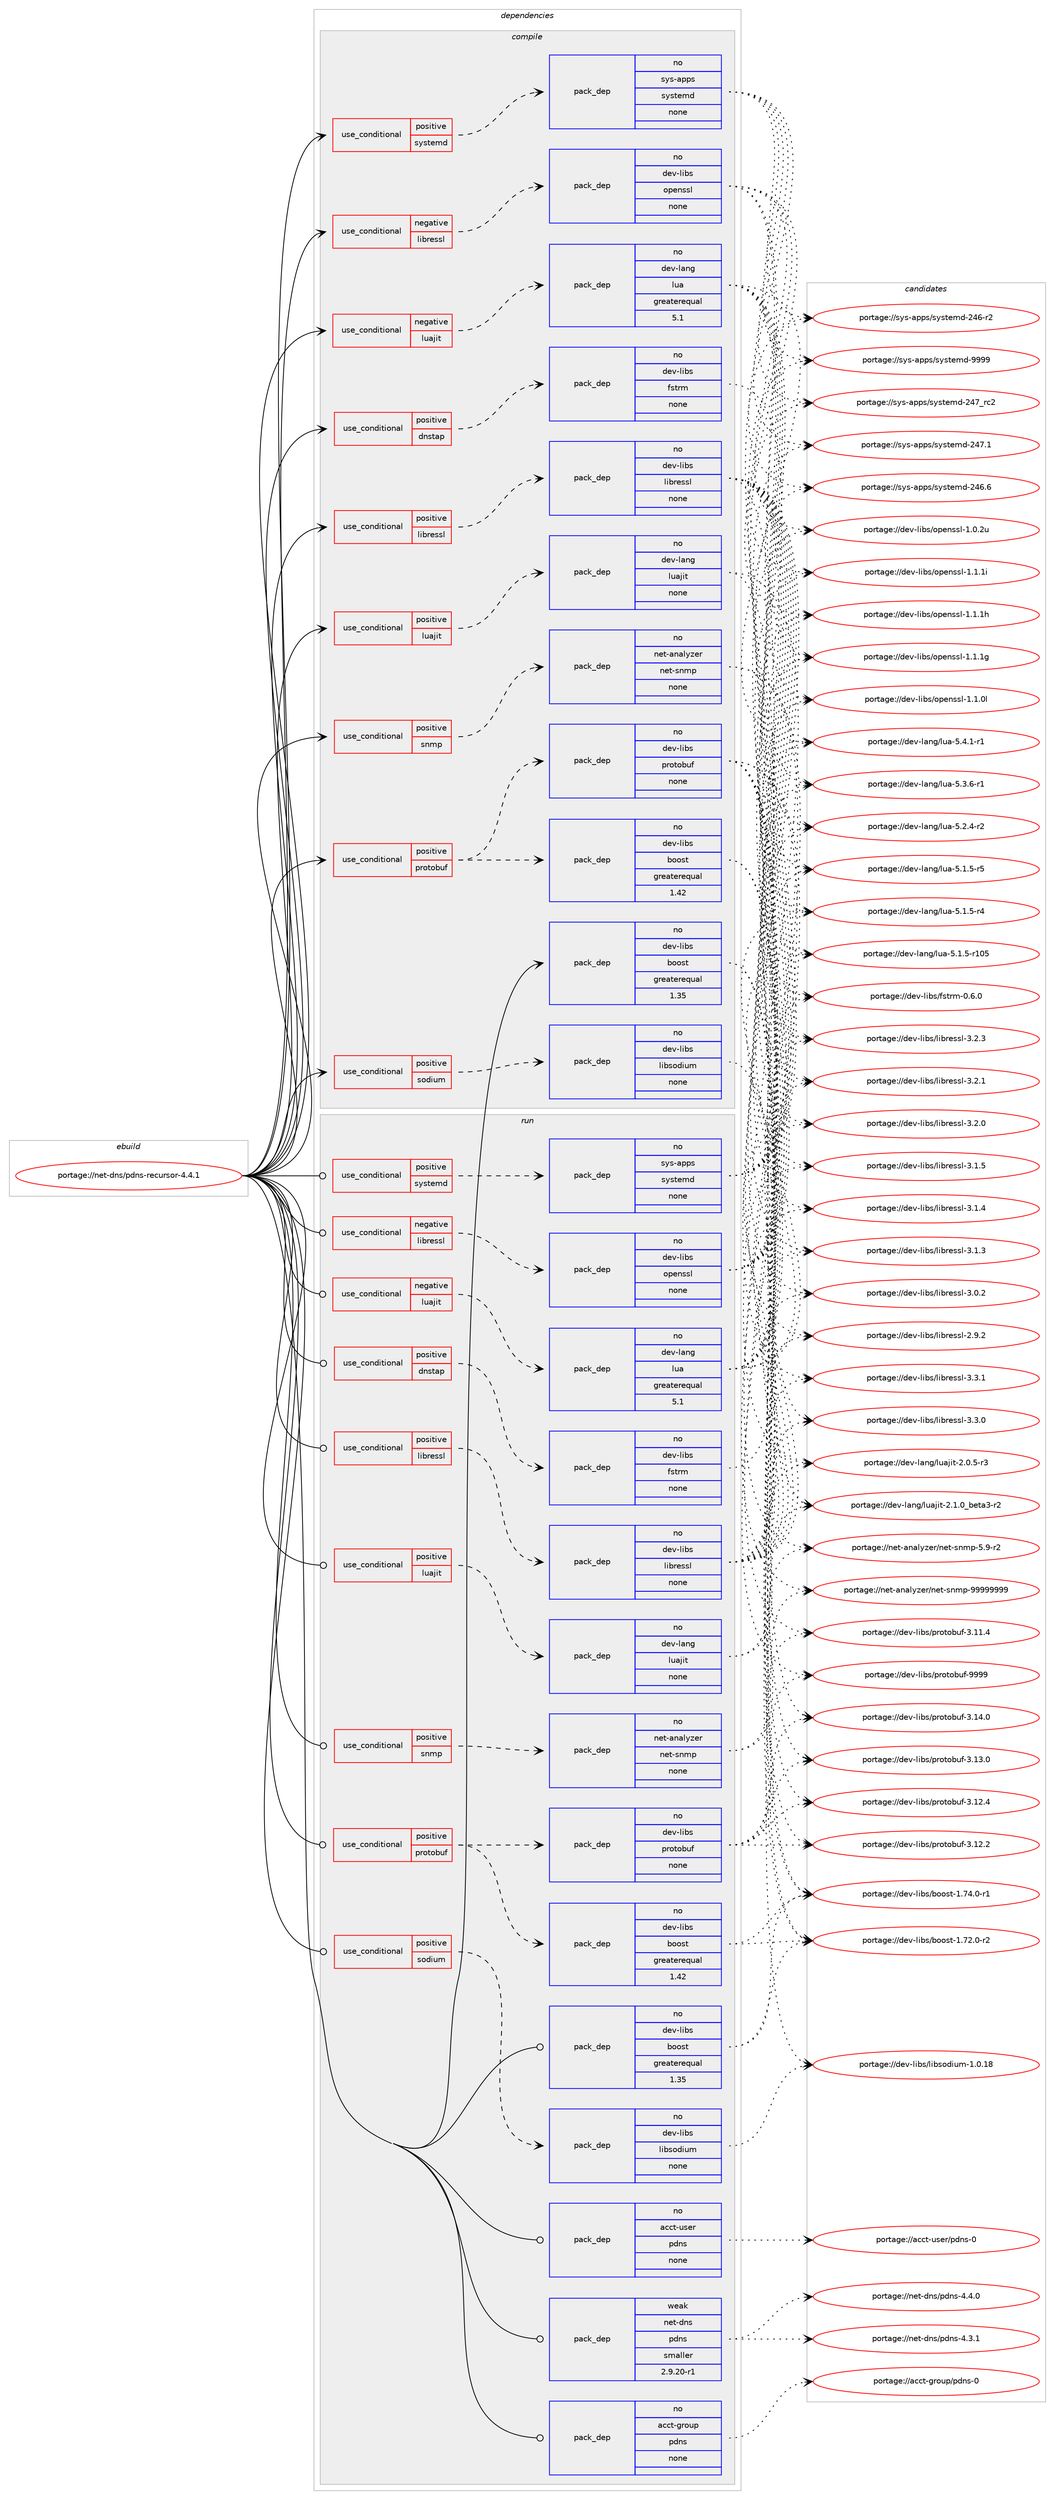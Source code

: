 digraph prolog {

# *************
# Graph options
# *************

newrank=true;
concentrate=true;
compound=true;
graph [rankdir=LR,fontname=Helvetica,fontsize=10,ranksep=1.5];#, ranksep=2.5, nodesep=0.2];
edge  [arrowhead=vee];
node  [fontname=Helvetica,fontsize=10];

# **********
# The ebuild
# **********

subgraph cluster_leftcol {
color=gray;
rank=same;
label=<<i>ebuild</i>>;
id [label="portage://net-dns/pdns-recursor-4.4.1", color=red, width=4, href="../net-dns/pdns-recursor-4.4.1.svg"];
}

# ****************
# The dependencies
# ****************

subgraph cluster_midcol {
color=gray;
label=<<i>dependencies</i>>;
subgraph cluster_compile {
fillcolor="#eeeeee";
style=filled;
label=<<i>compile</i>>;
subgraph cond3400 {
dependency11607 [label=<<TABLE BORDER="0" CELLBORDER="1" CELLSPACING="0" CELLPADDING="4"><TR><TD ROWSPAN="3" CELLPADDING="10">use_conditional</TD></TR><TR><TD>negative</TD></TR><TR><TD>libressl</TD></TR></TABLE>>, shape=none, color=red];
subgraph pack8092 {
dependency11608 [label=<<TABLE BORDER="0" CELLBORDER="1" CELLSPACING="0" CELLPADDING="4" WIDTH="220"><TR><TD ROWSPAN="6" CELLPADDING="30">pack_dep</TD></TR><TR><TD WIDTH="110">no</TD></TR><TR><TD>dev-libs</TD></TR><TR><TD>openssl</TD></TR><TR><TD>none</TD></TR><TR><TD></TD></TR></TABLE>>, shape=none, color=blue];
}
dependency11607:e -> dependency11608:w [weight=20,style="dashed",arrowhead="vee"];
}
id:e -> dependency11607:w [weight=20,style="solid",arrowhead="vee"];
subgraph cond3401 {
dependency11609 [label=<<TABLE BORDER="0" CELLBORDER="1" CELLSPACING="0" CELLPADDING="4"><TR><TD ROWSPAN="3" CELLPADDING="10">use_conditional</TD></TR><TR><TD>negative</TD></TR><TR><TD>luajit</TD></TR></TABLE>>, shape=none, color=red];
subgraph pack8093 {
dependency11610 [label=<<TABLE BORDER="0" CELLBORDER="1" CELLSPACING="0" CELLPADDING="4" WIDTH="220"><TR><TD ROWSPAN="6" CELLPADDING="30">pack_dep</TD></TR><TR><TD WIDTH="110">no</TD></TR><TR><TD>dev-lang</TD></TR><TR><TD>lua</TD></TR><TR><TD>greaterequal</TD></TR><TR><TD>5.1</TD></TR></TABLE>>, shape=none, color=blue];
}
dependency11609:e -> dependency11610:w [weight=20,style="dashed",arrowhead="vee"];
}
id:e -> dependency11609:w [weight=20,style="solid",arrowhead="vee"];
subgraph cond3402 {
dependency11611 [label=<<TABLE BORDER="0" CELLBORDER="1" CELLSPACING="0" CELLPADDING="4"><TR><TD ROWSPAN="3" CELLPADDING="10">use_conditional</TD></TR><TR><TD>positive</TD></TR><TR><TD>dnstap</TD></TR></TABLE>>, shape=none, color=red];
subgraph pack8094 {
dependency11612 [label=<<TABLE BORDER="0" CELLBORDER="1" CELLSPACING="0" CELLPADDING="4" WIDTH="220"><TR><TD ROWSPAN="6" CELLPADDING="30">pack_dep</TD></TR><TR><TD WIDTH="110">no</TD></TR><TR><TD>dev-libs</TD></TR><TR><TD>fstrm</TD></TR><TR><TD>none</TD></TR><TR><TD></TD></TR></TABLE>>, shape=none, color=blue];
}
dependency11611:e -> dependency11612:w [weight=20,style="dashed",arrowhead="vee"];
}
id:e -> dependency11611:w [weight=20,style="solid",arrowhead="vee"];
subgraph cond3403 {
dependency11613 [label=<<TABLE BORDER="0" CELLBORDER="1" CELLSPACING="0" CELLPADDING="4"><TR><TD ROWSPAN="3" CELLPADDING="10">use_conditional</TD></TR><TR><TD>positive</TD></TR><TR><TD>libressl</TD></TR></TABLE>>, shape=none, color=red];
subgraph pack8095 {
dependency11614 [label=<<TABLE BORDER="0" CELLBORDER="1" CELLSPACING="0" CELLPADDING="4" WIDTH="220"><TR><TD ROWSPAN="6" CELLPADDING="30">pack_dep</TD></TR><TR><TD WIDTH="110">no</TD></TR><TR><TD>dev-libs</TD></TR><TR><TD>libressl</TD></TR><TR><TD>none</TD></TR><TR><TD></TD></TR></TABLE>>, shape=none, color=blue];
}
dependency11613:e -> dependency11614:w [weight=20,style="dashed",arrowhead="vee"];
}
id:e -> dependency11613:w [weight=20,style="solid",arrowhead="vee"];
subgraph cond3404 {
dependency11615 [label=<<TABLE BORDER="0" CELLBORDER="1" CELLSPACING="0" CELLPADDING="4"><TR><TD ROWSPAN="3" CELLPADDING="10">use_conditional</TD></TR><TR><TD>positive</TD></TR><TR><TD>luajit</TD></TR></TABLE>>, shape=none, color=red];
subgraph pack8096 {
dependency11616 [label=<<TABLE BORDER="0" CELLBORDER="1" CELLSPACING="0" CELLPADDING="4" WIDTH="220"><TR><TD ROWSPAN="6" CELLPADDING="30">pack_dep</TD></TR><TR><TD WIDTH="110">no</TD></TR><TR><TD>dev-lang</TD></TR><TR><TD>luajit</TD></TR><TR><TD>none</TD></TR><TR><TD></TD></TR></TABLE>>, shape=none, color=blue];
}
dependency11615:e -> dependency11616:w [weight=20,style="dashed",arrowhead="vee"];
}
id:e -> dependency11615:w [weight=20,style="solid",arrowhead="vee"];
subgraph cond3405 {
dependency11617 [label=<<TABLE BORDER="0" CELLBORDER="1" CELLSPACING="0" CELLPADDING="4"><TR><TD ROWSPAN="3" CELLPADDING="10">use_conditional</TD></TR><TR><TD>positive</TD></TR><TR><TD>protobuf</TD></TR></TABLE>>, shape=none, color=red];
subgraph pack8097 {
dependency11618 [label=<<TABLE BORDER="0" CELLBORDER="1" CELLSPACING="0" CELLPADDING="4" WIDTH="220"><TR><TD ROWSPAN="6" CELLPADDING="30">pack_dep</TD></TR><TR><TD WIDTH="110">no</TD></TR><TR><TD>dev-libs</TD></TR><TR><TD>protobuf</TD></TR><TR><TD>none</TD></TR><TR><TD></TD></TR></TABLE>>, shape=none, color=blue];
}
dependency11617:e -> dependency11618:w [weight=20,style="dashed",arrowhead="vee"];
subgraph pack8098 {
dependency11619 [label=<<TABLE BORDER="0" CELLBORDER="1" CELLSPACING="0" CELLPADDING="4" WIDTH="220"><TR><TD ROWSPAN="6" CELLPADDING="30">pack_dep</TD></TR><TR><TD WIDTH="110">no</TD></TR><TR><TD>dev-libs</TD></TR><TR><TD>boost</TD></TR><TR><TD>greaterequal</TD></TR><TR><TD>1.42</TD></TR></TABLE>>, shape=none, color=blue];
}
dependency11617:e -> dependency11619:w [weight=20,style="dashed",arrowhead="vee"];
}
id:e -> dependency11617:w [weight=20,style="solid",arrowhead="vee"];
subgraph cond3406 {
dependency11620 [label=<<TABLE BORDER="0" CELLBORDER="1" CELLSPACING="0" CELLPADDING="4"><TR><TD ROWSPAN="3" CELLPADDING="10">use_conditional</TD></TR><TR><TD>positive</TD></TR><TR><TD>snmp</TD></TR></TABLE>>, shape=none, color=red];
subgraph pack8099 {
dependency11621 [label=<<TABLE BORDER="0" CELLBORDER="1" CELLSPACING="0" CELLPADDING="4" WIDTH="220"><TR><TD ROWSPAN="6" CELLPADDING="30">pack_dep</TD></TR><TR><TD WIDTH="110">no</TD></TR><TR><TD>net-analyzer</TD></TR><TR><TD>net-snmp</TD></TR><TR><TD>none</TD></TR><TR><TD></TD></TR></TABLE>>, shape=none, color=blue];
}
dependency11620:e -> dependency11621:w [weight=20,style="dashed",arrowhead="vee"];
}
id:e -> dependency11620:w [weight=20,style="solid",arrowhead="vee"];
subgraph cond3407 {
dependency11622 [label=<<TABLE BORDER="0" CELLBORDER="1" CELLSPACING="0" CELLPADDING="4"><TR><TD ROWSPAN="3" CELLPADDING="10">use_conditional</TD></TR><TR><TD>positive</TD></TR><TR><TD>sodium</TD></TR></TABLE>>, shape=none, color=red];
subgraph pack8100 {
dependency11623 [label=<<TABLE BORDER="0" CELLBORDER="1" CELLSPACING="0" CELLPADDING="4" WIDTH="220"><TR><TD ROWSPAN="6" CELLPADDING="30">pack_dep</TD></TR><TR><TD WIDTH="110">no</TD></TR><TR><TD>dev-libs</TD></TR><TR><TD>libsodium</TD></TR><TR><TD>none</TD></TR><TR><TD></TD></TR></TABLE>>, shape=none, color=blue];
}
dependency11622:e -> dependency11623:w [weight=20,style="dashed",arrowhead="vee"];
}
id:e -> dependency11622:w [weight=20,style="solid",arrowhead="vee"];
subgraph cond3408 {
dependency11624 [label=<<TABLE BORDER="0" CELLBORDER="1" CELLSPACING="0" CELLPADDING="4"><TR><TD ROWSPAN="3" CELLPADDING="10">use_conditional</TD></TR><TR><TD>positive</TD></TR><TR><TD>systemd</TD></TR></TABLE>>, shape=none, color=red];
subgraph pack8101 {
dependency11625 [label=<<TABLE BORDER="0" CELLBORDER="1" CELLSPACING="0" CELLPADDING="4" WIDTH="220"><TR><TD ROWSPAN="6" CELLPADDING="30">pack_dep</TD></TR><TR><TD WIDTH="110">no</TD></TR><TR><TD>sys-apps</TD></TR><TR><TD>systemd</TD></TR><TR><TD>none</TD></TR><TR><TD></TD></TR></TABLE>>, shape=none, color=blue];
}
dependency11624:e -> dependency11625:w [weight=20,style="dashed",arrowhead="vee"];
}
id:e -> dependency11624:w [weight=20,style="solid",arrowhead="vee"];
subgraph pack8102 {
dependency11626 [label=<<TABLE BORDER="0" CELLBORDER="1" CELLSPACING="0" CELLPADDING="4" WIDTH="220"><TR><TD ROWSPAN="6" CELLPADDING="30">pack_dep</TD></TR><TR><TD WIDTH="110">no</TD></TR><TR><TD>dev-libs</TD></TR><TR><TD>boost</TD></TR><TR><TD>greaterequal</TD></TR><TR><TD>1.35</TD></TR></TABLE>>, shape=none, color=blue];
}
id:e -> dependency11626:w [weight=20,style="solid",arrowhead="vee"];
}
subgraph cluster_compileandrun {
fillcolor="#eeeeee";
style=filled;
label=<<i>compile and run</i>>;
}
subgraph cluster_run {
fillcolor="#eeeeee";
style=filled;
label=<<i>run</i>>;
subgraph cond3409 {
dependency11627 [label=<<TABLE BORDER="0" CELLBORDER="1" CELLSPACING="0" CELLPADDING="4"><TR><TD ROWSPAN="3" CELLPADDING="10">use_conditional</TD></TR><TR><TD>negative</TD></TR><TR><TD>libressl</TD></TR></TABLE>>, shape=none, color=red];
subgraph pack8103 {
dependency11628 [label=<<TABLE BORDER="0" CELLBORDER="1" CELLSPACING="0" CELLPADDING="4" WIDTH="220"><TR><TD ROWSPAN="6" CELLPADDING="30">pack_dep</TD></TR><TR><TD WIDTH="110">no</TD></TR><TR><TD>dev-libs</TD></TR><TR><TD>openssl</TD></TR><TR><TD>none</TD></TR><TR><TD></TD></TR></TABLE>>, shape=none, color=blue];
}
dependency11627:e -> dependency11628:w [weight=20,style="dashed",arrowhead="vee"];
}
id:e -> dependency11627:w [weight=20,style="solid",arrowhead="odot"];
subgraph cond3410 {
dependency11629 [label=<<TABLE BORDER="0" CELLBORDER="1" CELLSPACING="0" CELLPADDING="4"><TR><TD ROWSPAN="3" CELLPADDING="10">use_conditional</TD></TR><TR><TD>negative</TD></TR><TR><TD>luajit</TD></TR></TABLE>>, shape=none, color=red];
subgraph pack8104 {
dependency11630 [label=<<TABLE BORDER="0" CELLBORDER="1" CELLSPACING="0" CELLPADDING="4" WIDTH="220"><TR><TD ROWSPAN="6" CELLPADDING="30">pack_dep</TD></TR><TR><TD WIDTH="110">no</TD></TR><TR><TD>dev-lang</TD></TR><TR><TD>lua</TD></TR><TR><TD>greaterequal</TD></TR><TR><TD>5.1</TD></TR></TABLE>>, shape=none, color=blue];
}
dependency11629:e -> dependency11630:w [weight=20,style="dashed",arrowhead="vee"];
}
id:e -> dependency11629:w [weight=20,style="solid",arrowhead="odot"];
subgraph cond3411 {
dependency11631 [label=<<TABLE BORDER="0" CELLBORDER="1" CELLSPACING="0" CELLPADDING="4"><TR><TD ROWSPAN="3" CELLPADDING="10">use_conditional</TD></TR><TR><TD>positive</TD></TR><TR><TD>dnstap</TD></TR></TABLE>>, shape=none, color=red];
subgraph pack8105 {
dependency11632 [label=<<TABLE BORDER="0" CELLBORDER="1" CELLSPACING="0" CELLPADDING="4" WIDTH="220"><TR><TD ROWSPAN="6" CELLPADDING="30">pack_dep</TD></TR><TR><TD WIDTH="110">no</TD></TR><TR><TD>dev-libs</TD></TR><TR><TD>fstrm</TD></TR><TR><TD>none</TD></TR><TR><TD></TD></TR></TABLE>>, shape=none, color=blue];
}
dependency11631:e -> dependency11632:w [weight=20,style="dashed",arrowhead="vee"];
}
id:e -> dependency11631:w [weight=20,style="solid",arrowhead="odot"];
subgraph cond3412 {
dependency11633 [label=<<TABLE BORDER="0" CELLBORDER="1" CELLSPACING="0" CELLPADDING="4"><TR><TD ROWSPAN="3" CELLPADDING="10">use_conditional</TD></TR><TR><TD>positive</TD></TR><TR><TD>libressl</TD></TR></TABLE>>, shape=none, color=red];
subgraph pack8106 {
dependency11634 [label=<<TABLE BORDER="0" CELLBORDER="1" CELLSPACING="0" CELLPADDING="4" WIDTH="220"><TR><TD ROWSPAN="6" CELLPADDING="30">pack_dep</TD></TR><TR><TD WIDTH="110">no</TD></TR><TR><TD>dev-libs</TD></TR><TR><TD>libressl</TD></TR><TR><TD>none</TD></TR><TR><TD></TD></TR></TABLE>>, shape=none, color=blue];
}
dependency11633:e -> dependency11634:w [weight=20,style="dashed",arrowhead="vee"];
}
id:e -> dependency11633:w [weight=20,style="solid",arrowhead="odot"];
subgraph cond3413 {
dependency11635 [label=<<TABLE BORDER="0" CELLBORDER="1" CELLSPACING="0" CELLPADDING="4"><TR><TD ROWSPAN="3" CELLPADDING="10">use_conditional</TD></TR><TR><TD>positive</TD></TR><TR><TD>luajit</TD></TR></TABLE>>, shape=none, color=red];
subgraph pack8107 {
dependency11636 [label=<<TABLE BORDER="0" CELLBORDER="1" CELLSPACING="0" CELLPADDING="4" WIDTH="220"><TR><TD ROWSPAN="6" CELLPADDING="30">pack_dep</TD></TR><TR><TD WIDTH="110">no</TD></TR><TR><TD>dev-lang</TD></TR><TR><TD>luajit</TD></TR><TR><TD>none</TD></TR><TR><TD></TD></TR></TABLE>>, shape=none, color=blue];
}
dependency11635:e -> dependency11636:w [weight=20,style="dashed",arrowhead="vee"];
}
id:e -> dependency11635:w [weight=20,style="solid",arrowhead="odot"];
subgraph cond3414 {
dependency11637 [label=<<TABLE BORDER="0" CELLBORDER="1" CELLSPACING="0" CELLPADDING="4"><TR><TD ROWSPAN="3" CELLPADDING="10">use_conditional</TD></TR><TR><TD>positive</TD></TR><TR><TD>protobuf</TD></TR></TABLE>>, shape=none, color=red];
subgraph pack8108 {
dependency11638 [label=<<TABLE BORDER="0" CELLBORDER="1" CELLSPACING="0" CELLPADDING="4" WIDTH="220"><TR><TD ROWSPAN="6" CELLPADDING="30">pack_dep</TD></TR><TR><TD WIDTH="110">no</TD></TR><TR><TD>dev-libs</TD></TR><TR><TD>protobuf</TD></TR><TR><TD>none</TD></TR><TR><TD></TD></TR></TABLE>>, shape=none, color=blue];
}
dependency11637:e -> dependency11638:w [weight=20,style="dashed",arrowhead="vee"];
subgraph pack8109 {
dependency11639 [label=<<TABLE BORDER="0" CELLBORDER="1" CELLSPACING="0" CELLPADDING="4" WIDTH="220"><TR><TD ROWSPAN="6" CELLPADDING="30">pack_dep</TD></TR><TR><TD WIDTH="110">no</TD></TR><TR><TD>dev-libs</TD></TR><TR><TD>boost</TD></TR><TR><TD>greaterequal</TD></TR><TR><TD>1.42</TD></TR></TABLE>>, shape=none, color=blue];
}
dependency11637:e -> dependency11639:w [weight=20,style="dashed",arrowhead="vee"];
}
id:e -> dependency11637:w [weight=20,style="solid",arrowhead="odot"];
subgraph cond3415 {
dependency11640 [label=<<TABLE BORDER="0" CELLBORDER="1" CELLSPACING="0" CELLPADDING="4"><TR><TD ROWSPAN="3" CELLPADDING="10">use_conditional</TD></TR><TR><TD>positive</TD></TR><TR><TD>snmp</TD></TR></TABLE>>, shape=none, color=red];
subgraph pack8110 {
dependency11641 [label=<<TABLE BORDER="0" CELLBORDER="1" CELLSPACING="0" CELLPADDING="4" WIDTH="220"><TR><TD ROWSPAN="6" CELLPADDING="30">pack_dep</TD></TR><TR><TD WIDTH="110">no</TD></TR><TR><TD>net-analyzer</TD></TR><TR><TD>net-snmp</TD></TR><TR><TD>none</TD></TR><TR><TD></TD></TR></TABLE>>, shape=none, color=blue];
}
dependency11640:e -> dependency11641:w [weight=20,style="dashed",arrowhead="vee"];
}
id:e -> dependency11640:w [weight=20,style="solid",arrowhead="odot"];
subgraph cond3416 {
dependency11642 [label=<<TABLE BORDER="0" CELLBORDER="1" CELLSPACING="0" CELLPADDING="4"><TR><TD ROWSPAN="3" CELLPADDING="10">use_conditional</TD></TR><TR><TD>positive</TD></TR><TR><TD>sodium</TD></TR></TABLE>>, shape=none, color=red];
subgraph pack8111 {
dependency11643 [label=<<TABLE BORDER="0" CELLBORDER="1" CELLSPACING="0" CELLPADDING="4" WIDTH="220"><TR><TD ROWSPAN="6" CELLPADDING="30">pack_dep</TD></TR><TR><TD WIDTH="110">no</TD></TR><TR><TD>dev-libs</TD></TR><TR><TD>libsodium</TD></TR><TR><TD>none</TD></TR><TR><TD></TD></TR></TABLE>>, shape=none, color=blue];
}
dependency11642:e -> dependency11643:w [weight=20,style="dashed",arrowhead="vee"];
}
id:e -> dependency11642:w [weight=20,style="solid",arrowhead="odot"];
subgraph cond3417 {
dependency11644 [label=<<TABLE BORDER="0" CELLBORDER="1" CELLSPACING="0" CELLPADDING="4"><TR><TD ROWSPAN="3" CELLPADDING="10">use_conditional</TD></TR><TR><TD>positive</TD></TR><TR><TD>systemd</TD></TR></TABLE>>, shape=none, color=red];
subgraph pack8112 {
dependency11645 [label=<<TABLE BORDER="0" CELLBORDER="1" CELLSPACING="0" CELLPADDING="4" WIDTH="220"><TR><TD ROWSPAN="6" CELLPADDING="30">pack_dep</TD></TR><TR><TD WIDTH="110">no</TD></TR><TR><TD>sys-apps</TD></TR><TR><TD>systemd</TD></TR><TR><TD>none</TD></TR><TR><TD></TD></TR></TABLE>>, shape=none, color=blue];
}
dependency11644:e -> dependency11645:w [weight=20,style="dashed",arrowhead="vee"];
}
id:e -> dependency11644:w [weight=20,style="solid",arrowhead="odot"];
subgraph pack8113 {
dependency11646 [label=<<TABLE BORDER="0" CELLBORDER="1" CELLSPACING="0" CELLPADDING="4" WIDTH="220"><TR><TD ROWSPAN="6" CELLPADDING="30">pack_dep</TD></TR><TR><TD WIDTH="110">no</TD></TR><TR><TD>acct-group</TD></TR><TR><TD>pdns</TD></TR><TR><TD>none</TD></TR><TR><TD></TD></TR></TABLE>>, shape=none, color=blue];
}
id:e -> dependency11646:w [weight=20,style="solid",arrowhead="odot"];
subgraph pack8114 {
dependency11647 [label=<<TABLE BORDER="0" CELLBORDER="1" CELLSPACING="0" CELLPADDING="4" WIDTH="220"><TR><TD ROWSPAN="6" CELLPADDING="30">pack_dep</TD></TR><TR><TD WIDTH="110">no</TD></TR><TR><TD>acct-user</TD></TR><TR><TD>pdns</TD></TR><TR><TD>none</TD></TR><TR><TD></TD></TR></TABLE>>, shape=none, color=blue];
}
id:e -> dependency11647:w [weight=20,style="solid",arrowhead="odot"];
subgraph pack8115 {
dependency11648 [label=<<TABLE BORDER="0" CELLBORDER="1" CELLSPACING="0" CELLPADDING="4" WIDTH="220"><TR><TD ROWSPAN="6" CELLPADDING="30">pack_dep</TD></TR><TR><TD WIDTH="110">no</TD></TR><TR><TD>dev-libs</TD></TR><TR><TD>boost</TD></TR><TR><TD>greaterequal</TD></TR><TR><TD>1.35</TD></TR></TABLE>>, shape=none, color=blue];
}
id:e -> dependency11648:w [weight=20,style="solid",arrowhead="odot"];
subgraph pack8116 {
dependency11649 [label=<<TABLE BORDER="0" CELLBORDER="1" CELLSPACING="0" CELLPADDING="4" WIDTH="220"><TR><TD ROWSPAN="6" CELLPADDING="30">pack_dep</TD></TR><TR><TD WIDTH="110">weak</TD></TR><TR><TD>net-dns</TD></TR><TR><TD>pdns</TD></TR><TR><TD>smaller</TD></TR><TR><TD>2.9.20-r1</TD></TR></TABLE>>, shape=none, color=blue];
}
id:e -> dependency11649:w [weight=20,style="solid",arrowhead="odot"];
}
}

# **************
# The candidates
# **************

subgraph cluster_choices {
rank=same;
color=gray;
label=<<i>candidates</i>>;

subgraph choice8092 {
color=black;
nodesep=1;
choice100101118451081059811547111112101110115115108454946494649105 [label="portage://dev-libs/openssl-1.1.1i", color=red, width=4,href="../dev-libs/openssl-1.1.1i.svg"];
choice100101118451081059811547111112101110115115108454946494649104 [label="portage://dev-libs/openssl-1.1.1h", color=red, width=4,href="../dev-libs/openssl-1.1.1h.svg"];
choice100101118451081059811547111112101110115115108454946494649103 [label="portage://dev-libs/openssl-1.1.1g", color=red, width=4,href="../dev-libs/openssl-1.1.1g.svg"];
choice100101118451081059811547111112101110115115108454946494648108 [label="portage://dev-libs/openssl-1.1.0l", color=red, width=4,href="../dev-libs/openssl-1.1.0l.svg"];
choice100101118451081059811547111112101110115115108454946484650117 [label="portage://dev-libs/openssl-1.0.2u", color=red, width=4,href="../dev-libs/openssl-1.0.2u.svg"];
dependency11608:e -> choice100101118451081059811547111112101110115115108454946494649105:w [style=dotted,weight="100"];
dependency11608:e -> choice100101118451081059811547111112101110115115108454946494649104:w [style=dotted,weight="100"];
dependency11608:e -> choice100101118451081059811547111112101110115115108454946494649103:w [style=dotted,weight="100"];
dependency11608:e -> choice100101118451081059811547111112101110115115108454946494648108:w [style=dotted,weight="100"];
dependency11608:e -> choice100101118451081059811547111112101110115115108454946484650117:w [style=dotted,weight="100"];
}
subgraph choice8093 {
color=black;
nodesep=1;
choice100101118451089711010347108117974553465246494511449 [label="portage://dev-lang/lua-5.4.1-r1", color=red, width=4,href="../dev-lang/lua-5.4.1-r1.svg"];
choice100101118451089711010347108117974553465146544511449 [label="portage://dev-lang/lua-5.3.6-r1", color=red, width=4,href="../dev-lang/lua-5.3.6-r1.svg"];
choice100101118451089711010347108117974553465046524511450 [label="portage://dev-lang/lua-5.2.4-r2", color=red, width=4,href="../dev-lang/lua-5.2.4-r2.svg"];
choice100101118451089711010347108117974553464946534511453 [label="portage://dev-lang/lua-5.1.5-r5", color=red, width=4,href="../dev-lang/lua-5.1.5-r5.svg"];
choice100101118451089711010347108117974553464946534511452 [label="portage://dev-lang/lua-5.1.5-r4", color=red, width=4,href="../dev-lang/lua-5.1.5-r4.svg"];
choice1001011184510897110103471081179745534649465345114494853 [label="portage://dev-lang/lua-5.1.5-r105", color=red, width=4,href="../dev-lang/lua-5.1.5-r105.svg"];
dependency11610:e -> choice100101118451089711010347108117974553465246494511449:w [style=dotted,weight="100"];
dependency11610:e -> choice100101118451089711010347108117974553465146544511449:w [style=dotted,weight="100"];
dependency11610:e -> choice100101118451089711010347108117974553465046524511450:w [style=dotted,weight="100"];
dependency11610:e -> choice100101118451089711010347108117974553464946534511453:w [style=dotted,weight="100"];
dependency11610:e -> choice100101118451089711010347108117974553464946534511452:w [style=dotted,weight="100"];
dependency11610:e -> choice1001011184510897110103471081179745534649465345114494853:w [style=dotted,weight="100"];
}
subgraph choice8094 {
color=black;
nodesep=1;
choice100101118451081059811547102115116114109454846544648 [label="portage://dev-libs/fstrm-0.6.0", color=red, width=4,href="../dev-libs/fstrm-0.6.0.svg"];
dependency11612:e -> choice100101118451081059811547102115116114109454846544648:w [style=dotted,weight="100"];
}
subgraph choice8095 {
color=black;
nodesep=1;
choice10010111845108105981154710810598114101115115108455146514649 [label="portage://dev-libs/libressl-3.3.1", color=red, width=4,href="../dev-libs/libressl-3.3.1.svg"];
choice10010111845108105981154710810598114101115115108455146514648 [label="portage://dev-libs/libressl-3.3.0", color=red, width=4,href="../dev-libs/libressl-3.3.0.svg"];
choice10010111845108105981154710810598114101115115108455146504651 [label="portage://dev-libs/libressl-3.2.3", color=red, width=4,href="../dev-libs/libressl-3.2.3.svg"];
choice10010111845108105981154710810598114101115115108455146504649 [label="portage://dev-libs/libressl-3.2.1", color=red, width=4,href="../dev-libs/libressl-3.2.1.svg"];
choice10010111845108105981154710810598114101115115108455146504648 [label="portage://dev-libs/libressl-3.2.0", color=red, width=4,href="../dev-libs/libressl-3.2.0.svg"];
choice10010111845108105981154710810598114101115115108455146494653 [label="portage://dev-libs/libressl-3.1.5", color=red, width=4,href="../dev-libs/libressl-3.1.5.svg"];
choice10010111845108105981154710810598114101115115108455146494652 [label="portage://dev-libs/libressl-3.1.4", color=red, width=4,href="../dev-libs/libressl-3.1.4.svg"];
choice10010111845108105981154710810598114101115115108455146494651 [label="portage://dev-libs/libressl-3.1.3", color=red, width=4,href="../dev-libs/libressl-3.1.3.svg"];
choice10010111845108105981154710810598114101115115108455146484650 [label="portage://dev-libs/libressl-3.0.2", color=red, width=4,href="../dev-libs/libressl-3.0.2.svg"];
choice10010111845108105981154710810598114101115115108455046574650 [label="portage://dev-libs/libressl-2.9.2", color=red, width=4,href="../dev-libs/libressl-2.9.2.svg"];
dependency11614:e -> choice10010111845108105981154710810598114101115115108455146514649:w [style=dotted,weight="100"];
dependency11614:e -> choice10010111845108105981154710810598114101115115108455146514648:w [style=dotted,weight="100"];
dependency11614:e -> choice10010111845108105981154710810598114101115115108455146504651:w [style=dotted,weight="100"];
dependency11614:e -> choice10010111845108105981154710810598114101115115108455146504649:w [style=dotted,weight="100"];
dependency11614:e -> choice10010111845108105981154710810598114101115115108455146504648:w [style=dotted,weight="100"];
dependency11614:e -> choice10010111845108105981154710810598114101115115108455146494653:w [style=dotted,weight="100"];
dependency11614:e -> choice10010111845108105981154710810598114101115115108455146494652:w [style=dotted,weight="100"];
dependency11614:e -> choice10010111845108105981154710810598114101115115108455146494651:w [style=dotted,weight="100"];
dependency11614:e -> choice10010111845108105981154710810598114101115115108455146484650:w [style=dotted,weight="100"];
dependency11614:e -> choice10010111845108105981154710810598114101115115108455046574650:w [style=dotted,weight="100"];
}
subgraph choice8096 {
color=black;
nodesep=1;
choice10010111845108971101034710811797106105116455046494648959810111697514511450 [label="portage://dev-lang/luajit-2.1.0_beta3-r2", color=red, width=4,href="../dev-lang/luajit-2.1.0_beta3-r2.svg"];
choice100101118451089711010347108117971061051164550464846534511451 [label="portage://dev-lang/luajit-2.0.5-r3", color=red, width=4,href="../dev-lang/luajit-2.0.5-r3.svg"];
dependency11616:e -> choice10010111845108971101034710811797106105116455046494648959810111697514511450:w [style=dotted,weight="100"];
dependency11616:e -> choice100101118451089711010347108117971061051164550464846534511451:w [style=dotted,weight="100"];
}
subgraph choice8097 {
color=black;
nodesep=1;
choice100101118451081059811547112114111116111981171024557575757 [label="portage://dev-libs/protobuf-9999", color=red, width=4,href="../dev-libs/protobuf-9999.svg"];
choice1001011184510810598115471121141111161119811710245514649524648 [label="portage://dev-libs/protobuf-3.14.0", color=red, width=4,href="../dev-libs/protobuf-3.14.0.svg"];
choice1001011184510810598115471121141111161119811710245514649514648 [label="portage://dev-libs/protobuf-3.13.0", color=red, width=4,href="../dev-libs/protobuf-3.13.0.svg"];
choice1001011184510810598115471121141111161119811710245514649504652 [label="portage://dev-libs/protobuf-3.12.4", color=red, width=4,href="../dev-libs/protobuf-3.12.4.svg"];
choice1001011184510810598115471121141111161119811710245514649504650 [label="portage://dev-libs/protobuf-3.12.2", color=red, width=4,href="../dev-libs/protobuf-3.12.2.svg"];
choice1001011184510810598115471121141111161119811710245514649494652 [label="portage://dev-libs/protobuf-3.11.4", color=red, width=4,href="../dev-libs/protobuf-3.11.4.svg"];
dependency11618:e -> choice100101118451081059811547112114111116111981171024557575757:w [style=dotted,weight="100"];
dependency11618:e -> choice1001011184510810598115471121141111161119811710245514649524648:w [style=dotted,weight="100"];
dependency11618:e -> choice1001011184510810598115471121141111161119811710245514649514648:w [style=dotted,weight="100"];
dependency11618:e -> choice1001011184510810598115471121141111161119811710245514649504652:w [style=dotted,weight="100"];
dependency11618:e -> choice1001011184510810598115471121141111161119811710245514649504650:w [style=dotted,weight="100"];
dependency11618:e -> choice1001011184510810598115471121141111161119811710245514649494652:w [style=dotted,weight="100"];
}
subgraph choice8098 {
color=black;
nodesep=1;
choice10010111845108105981154798111111115116454946555246484511449 [label="portage://dev-libs/boost-1.74.0-r1", color=red, width=4,href="../dev-libs/boost-1.74.0-r1.svg"];
choice10010111845108105981154798111111115116454946555046484511450 [label="portage://dev-libs/boost-1.72.0-r2", color=red, width=4,href="../dev-libs/boost-1.72.0-r2.svg"];
dependency11619:e -> choice10010111845108105981154798111111115116454946555246484511449:w [style=dotted,weight="100"];
dependency11619:e -> choice10010111845108105981154798111111115116454946555046484511450:w [style=dotted,weight="100"];
}
subgraph choice8099 {
color=black;
nodesep=1;
choice1101011164597110971081211221011144711010111645115110109112455757575757575757 [label="portage://net-analyzer/net-snmp-99999999", color=red, width=4,href="../net-analyzer/net-snmp-99999999.svg"];
choice1101011164597110971081211221011144711010111645115110109112455346574511450 [label="portage://net-analyzer/net-snmp-5.9-r2", color=red, width=4,href="../net-analyzer/net-snmp-5.9-r2.svg"];
dependency11621:e -> choice1101011164597110971081211221011144711010111645115110109112455757575757575757:w [style=dotted,weight="100"];
dependency11621:e -> choice1101011164597110971081211221011144711010111645115110109112455346574511450:w [style=dotted,weight="100"];
}
subgraph choice8100 {
color=black;
nodesep=1;
choice1001011184510810598115471081059811511110010511710945494648464956 [label="portage://dev-libs/libsodium-1.0.18", color=red, width=4,href="../dev-libs/libsodium-1.0.18.svg"];
dependency11623:e -> choice1001011184510810598115471081059811511110010511710945494648464956:w [style=dotted,weight="100"];
}
subgraph choice8101 {
color=black;
nodesep=1;
choice1151211154597112112115471151211151161011091004557575757 [label="portage://sys-apps/systemd-9999", color=red, width=4,href="../sys-apps/systemd-9999.svg"];
choice11512111545971121121154711512111511610110910045505255951149950 [label="portage://sys-apps/systemd-247_rc2", color=red, width=4,href="../sys-apps/systemd-247_rc2.svg"];
choice115121115459711211211547115121115116101109100455052554649 [label="portage://sys-apps/systemd-247.1", color=red, width=4,href="../sys-apps/systemd-247.1.svg"];
choice115121115459711211211547115121115116101109100455052544654 [label="portage://sys-apps/systemd-246.6", color=red, width=4,href="../sys-apps/systemd-246.6.svg"];
choice115121115459711211211547115121115116101109100455052544511450 [label="portage://sys-apps/systemd-246-r2", color=red, width=4,href="../sys-apps/systemd-246-r2.svg"];
dependency11625:e -> choice1151211154597112112115471151211151161011091004557575757:w [style=dotted,weight="100"];
dependency11625:e -> choice11512111545971121121154711512111511610110910045505255951149950:w [style=dotted,weight="100"];
dependency11625:e -> choice115121115459711211211547115121115116101109100455052554649:w [style=dotted,weight="100"];
dependency11625:e -> choice115121115459711211211547115121115116101109100455052544654:w [style=dotted,weight="100"];
dependency11625:e -> choice115121115459711211211547115121115116101109100455052544511450:w [style=dotted,weight="100"];
}
subgraph choice8102 {
color=black;
nodesep=1;
choice10010111845108105981154798111111115116454946555246484511449 [label="portage://dev-libs/boost-1.74.0-r1", color=red, width=4,href="../dev-libs/boost-1.74.0-r1.svg"];
choice10010111845108105981154798111111115116454946555046484511450 [label="portage://dev-libs/boost-1.72.0-r2", color=red, width=4,href="../dev-libs/boost-1.72.0-r2.svg"];
dependency11626:e -> choice10010111845108105981154798111111115116454946555246484511449:w [style=dotted,weight="100"];
dependency11626:e -> choice10010111845108105981154798111111115116454946555046484511450:w [style=dotted,weight="100"];
}
subgraph choice8103 {
color=black;
nodesep=1;
choice100101118451081059811547111112101110115115108454946494649105 [label="portage://dev-libs/openssl-1.1.1i", color=red, width=4,href="../dev-libs/openssl-1.1.1i.svg"];
choice100101118451081059811547111112101110115115108454946494649104 [label="portage://dev-libs/openssl-1.1.1h", color=red, width=4,href="../dev-libs/openssl-1.1.1h.svg"];
choice100101118451081059811547111112101110115115108454946494649103 [label="portage://dev-libs/openssl-1.1.1g", color=red, width=4,href="../dev-libs/openssl-1.1.1g.svg"];
choice100101118451081059811547111112101110115115108454946494648108 [label="portage://dev-libs/openssl-1.1.0l", color=red, width=4,href="../dev-libs/openssl-1.1.0l.svg"];
choice100101118451081059811547111112101110115115108454946484650117 [label="portage://dev-libs/openssl-1.0.2u", color=red, width=4,href="../dev-libs/openssl-1.0.2u.svg"];
dependency11628:e -> choice100101118451081059811547111112101110115115108454946494649105:w [style=dotted,weight="100"];
dependency11628:e -> choice100101118451081059811547111112101110115115108454946494649104:w [style=dotted,weight="100"];
dependency11628:e -> choice100101118451081059811547111112101110115115108454946494649103:w [style=dotted,weight="100"];
dependency11628:e -> choice100101118451081059811547111112101110115115108454946494648108:w [style=dotted,weight="100"];
dependency11628:e -> choice100101118451081059811547111112101110115115108454946484650117:w [style=dotted,weight="100"];
}
subgraph choice8104 {
color=black;
nodesep=1;
choice100101118451089711010347108117974553465246494511449 [label="portage://dev-lang/lua-5.4.1-r1", color=red, width=4,href="../dev-lang/lua-5.4.1-r1.svg"];
choice100101118451089711010347108117974553465146544511449 [label="portage://dev-lang/lua-5.3.6-r1", color=red, width=4,href="../dev-lang/lua-5.3.6-r1.svg"];
choice100101118451089711010347108117974553465046524511450 [label="portage://dev-lang/lua-5.2.4-r2", color=red, width=4,href="../dev-lang/lua-5.2.4-r2.svg"];
choice100101118451089711010347108117974553464946534511453 [label="portage://dev-lang/lua-5.1.5-r5", color=red, width=4,href="../dev-lang/lua-5.1.5-r5.svg"];
choice100101118451089711010347108117974553464946534511452 [label="portage://dev-lang/lua-5.1.5-r4", color=red, width=4,href="../dev-lang/lua-5.1.5-r4.svg"];
choice1001011184510897110103471081179745534649465345114494853 [label="portage://dev-lang/lua-5.1.5-r105", color=red, width=4,href="../dev-lang/lua-5.1.5-r105.svg"];
dependency11630:e -> choice100101118451089711010347108117974553465246494511449:w [style=dotted,weight="100"];
dependency11630:e -> choice100101118451089711010347108117974553465146544511449:w [style=dotted,weight="100"];
dependency11630:e -> choice100101118451089711010347108117974553465046524511450:w [style=dotted,weight="100"];
dependency11630:e -> choice100101118451089711010347108117974553464946534511453:w [style=dotted,weight="100"];
dependency11630:e -> choice100101118451089711010347108117974553464946534511452:w [style=dotted,weight="100"];
dependency11630:e -> choice1001011184510897110103471081179745534649465345114494853:w [style=dotted,weight="100"];
}
subgraph choice8105 {
color=black;
nodesep=1;
choice100101118451081059811547102115116114109454846544648 [label="portage://dev-libs/fstrm-0.6.0", color=red, width=4,href="../dev-libs/fstrm-0.6.0.svg"];
dependency11632:e -> choice100101118451081059811547102115116114109454846544648:w [style=dotted,weight="100"];
}
subgraph choice8106 {
color=black;
nodesep=1;
choice10010111845108105981154710810598114101115115108455146514649 [label="portage://dev-libs/libressl-3.3.1", color=red, width=4,href="../dev-libs/libressl-3.3.1.svg"];
choice10010111845108105981154710810598114101115115108455146514648 [label="portage://dev-libs/libressl-3.3.0", color=red, width=4,href="../dev-libs/libressl-3.3.0.svg"];
choice10010111845108105981154710810598114101115115108455146504651 [label="portage://dev-libs/libressl-3.2.3", color=red, width=4,href="../dev-libs/libressl-3.2.3.svg"];
choice10010111845108105981154710810598114101115115108455146504649 [label="portage://dev-libs/libressl-3.2.1", color=red, width=4,href="../dev-libs/libressl-3.2.1.svg"];
choice10010111845108105981154710810598114101115115108455146504648 [label="portage://dev-libs/libressl-3.2.0", color=red, width=4,href="../dev-libs/libressl-3.2.0.svg"];
choice10010111845108105981154710810598114101115115108455146494653 [label="portage://dev-libs/libressl-3.1.5", color=red, width=4,href="../dev-libs/libressl-3.1.5.svg"];
choice10010111845108105981154710810598114101115115108455146494652 [label="portage://dev-libs/libressl-3.1.4", color=red, width=4,href="../dev-libs/libressl-3.1.4.svg"];
choice10010111845108105981154710810598114101115115108455146494651 [label="portage://dev-libs/libressl-3.1.3", color=red, width=4,href="../dev-libs/libressl-3.1.3.svg"];
choice10010111845108105981154710810598114101115115108455146484650 [label="portage://dev-libs/libressl-3.0.2", color=red, width=4,href="../dev-libs/libressl-3.0.2.svg"];
choice10010111845108105981154710810598114101115115108455046574650 [label="portage://dev-libs/libressl-2.9.2", color=red, width=4,href="../dev-libs/libressl-2.9.2.svg"];
dependency11634:e -> choice10010111845108105981154710810598114101115115108455146514649:w [style=dotted,weight="100"];
dependency11634:e -> choice10010111845108105981154710810598114101115115108455146514648:w [style=dotted,weight="100"];
dependency11634:e -> choice10010111845108105981154710810598114101115115108455146504651:w [style=dotted,weight="100"];
dependency11634:e -> choice10010111845108105981154710810598114101115115108455146504649:w [style=dotted,weight="100"];
dependency11634:e -> choice10010111845108105981154710810598114101115115108455146504648:w [style=dotted,weight="100"];
dependency11634:e -> choice10010111845108105981154710810598114101115115108455146494653:w [style=dotted,weight="100"];
dependency11634:e -> choice10010111845108105981154710810598114101115115108455146494652:w [style=dotted,weight="100"];
dependency11634:e -> choice10010111845108105981154710810598114101115115108455146494651:w [style=dotted,weight="100"];
dependency11634:e -> choice10010111845108105981154710810598114101115115108455146484650:w [style=dotted,weight="100"];
dependency11634:e -> choice10010111845108105981154710810598114101115115108455046574650:w [style=dotted,weight="100"];
}
subgraph choice8107 {
color=black;
nodesep=1;
choice10010111845108971101034710811797106105116455046494648959810111697514511450 [label="portage://dev-lang/luajit-2.1.0_beta3-r2", color=red, width=4,href="../dev-lang/luajit-2.1.0_beta3-r2.svg"];
choice100101118451089711010347108117971061051164550464846534511451 [label="portage://dev-lang/luajit-2.0.5-r3", color=red, width=4,href="../dev-lang/luajit-2.0.5-r3.svg"];
dependency11636:e -> choice10010111845108971101034710811797106105116455046494648959810111697514511450:w [style=dotted,weight="100"];
dependency11636:e -> choice100101118451089711010347108117971061051164550464846534511451:w [style=dotted,weight="100"];
}
subgraph choice8108 {
color=black;
nodesep=1;
choice100101118451081059811547112114111116111981171024557575757 [label="portage://dev-libs/protobuf-9999", color=red, width=4,href="../dev-libs/protobuf-9999.svg"];
choice1001011184510810598115471121141111161119811710245514649524648 [label="portage://dev-libs/protobuf-3.14.0", color=red, width=4,href="../dev-libs/protobuf-3.14.0.svg"];
choice1001011184510810598115471121141111161119811710245514649514648 [label="portage://dev-libs/protobuf-3.13.0", color=red, width=4,href="../dev-libs/protobuf-3.13.0.svg"];
choice1001011184510810598115471121141111161119811710245514649504652 [label="portage://dev-libs/protobuf-3.12.4", color=red, width=4,href="../dev-libs/protobuf-3.12.4.svg"];
choice1001011184510810598115471121141111161119811710245514649504650 [label="portage://dev-libs/protobuf-3.12.2", color=red, width=4,href="../dev-libs/protobuf-3.12.2.svg"];
choice1001011184510810598115471121141111161119811710245514649494652 [label="portage://dev-libs/protobuf-3.11.4", color=red, width=4,href="../dev-libs/protobuf-3.11.4.svg"];
dependency11638:e -> choice100101118451081059811547112114111116111981171024557575757:w [style=dotted,weight="100"];
dependency11638:e -> choice1001011184510810598115471121141111161119811710245514649524648:w [style=dotted,weight="100"];
dependency11638:e -> choice1001011184510810598115471121141111161119811710245514649514648:w [style=dotted,weight="100"];
dependency11638:e -> choice1001011184510810598115471121141111161119811710245514649504652:w [style=dotted,weight="100"];
dependency11638:e -> choice1001011184510810598115471121141111161119811710245514649504650:w [style=dotted,weight="100"];
dependency11638:e -> choice1001011184510810598115471121141111161119811710245514649494652:w [style=dotted,weight="100"];
}
subgraph choice8109 {
color=black;
nodesep=1;
choice10010111845108105981154798111111115116454946555246484511449 [label="portage://dev-libs/boost-1.74.0-r1", color=red, width=4,href="../dev-libs/boost-1.74.0-r1.svg"];
choice10010111845108105981154798111111115116454946555046484511450 [label="portage://dev-libs/boost-1.72.0-r2", color=red, width=4,href="../dev-libs/boost-1.72.0-r2.svg"];
dependency11639:e -> choice10010111845108105981154798111111115116454946555246484511449:w [style=dotted,weight="100"];
dependency11639:e -> choice10010111845108105981154798111111115116454946555046484511450:w [style=dotted,weight="100"];
}
subgraph choice8110 {
color=black;
nodesep=1;
choice1101011164597110971081211221011144711010111645115110109112455757575757575757 [label="portage://net-analyzer/net-snmp-99999999", color=red, width=4,href="../net-analyzer/net-snmp-99999999.svg"];
choice1101011164597110971081211221011144711010111645115110109112455346574511450 [label="portage://net-analyzer/net-snmp-5.9-r2", color=red, width=4,href="../net-analyzer/net-snmp-5.9-r2.svg"];
dependency11641:e -> choice1101011164597110971081211221011144711010111645115110109112455757575757575757:w [style=dotted,weight="100"];
dependency11641:e -> choice1101011164597110971081211221011144711010111645115110109112455346574511450:w [style=dotted,weight="100"];
}
subgraph choice8111 {
color=black;
nodesep=1;
choice1001011184510810598115471081059811511110010511710945494648464956 [label="portage://dev-libs/libsodium-1.0.18", color=red, width=4,href="../dev-libs/libsodium-1.0.18.svg"];
dependency11643:e -> choice1001011184510810598115471081059811511110010511710945494648464956:w [style=dotted,weight="100"];
}
subgraph choice8112 {
color=black;
nodesep=1;
choice1151211154597112112115471151211151161011091004557575757 [label="portage://sys-apps/systemd-9999", color=red, width=4,href="../sys-apps/systemd-9999.svg"];
choice11512111545971121121154711512111511610110910045505255951149950 [label="portage://sys-apps/systemd-247_rc2", color=red, width=4,href="../sys-apps/systemd-247_rc2.svg"];
choice115121115459711211211547115121115116101109100455052554649 [label="portage://sys-apps/systemd-247.1", color=red, width=4,href="../sys-apps/systemd-247.1.svg"];
choice115121115459711211211547115121115116101109100455052544654 [label="portage://sys-apps/systemd-246.6", color=red, width=4,href="../sys-apps/systemd-246.6.svg"];
choice115121115459711211211547115121115116101109100455052544511450 [label="portage://sys-apps/systemd-246-r2", color=red, width=4,href="../sys-apps/systemd-246-r2.svg"];
dependency11645:e -> choice1151211154597112112115471151211151161011091004557575757:w [style=dotted,weight="100"];
dependency11645:e -> choice11512111545971121121154711512111511610110910045505255951149950:w [style=dotted,weight="100"];
dependency11645:e -> choice115121115459711211211547115121115116101109100455052554649:w [style=dotted,weight="100"];
dependency11645:e -> choice115121115459711211211547115121115116101109100455052544654:w [style=dotted,weight="100"];
dependency11645:e -> choice115121115459711211211547115121115116101109100455052544511450:w [style=dotted,weight="100"];
}
subgraph choice8113 {
color=black;
nodesep=1;
choice97999911645103114111117112471121001101154548 [label="portage://acct-group/pdns-0", color=red, width=4,href="../acct-group/pdns-0.svg"];
dependency11646:e -> choice97999911645103114111117112471121001101154548:w [style=dotted,weight="100"];
}
subgraph choice8114 {
color=black;
nodesep=1;
choice97999911645117115101114471121001101154548 [label="portage://acct-user/pdns-0", color=red, width=4,href="../acct-user/pdns-0.svg"];
dependency11647:e -> choice97999911645117115101114471121001101154548:w [style=dotted,weight="100"];
}
subgraph choice8115 {
color=black;
nodesep=1;
choice10010111845108105981154798111111115116454946555246484511449 [label="portage://dev-libs/boost-1.74.0-r1", color=red, width=4,href="../dev-libs/boost-1.74.0-r1.svg"];
choice10010111845108105981154798111111115116454946555046484511450 [label="portage://dev-libs/boost-1.72.0-r2", color=red, width=4,href="../dev-libs/boost-1.72.0-r2.svg"];
dependency11648:e -> choice10010111845108105981154798111111115116454946555246484511449:w [style=dotted,weight="100"];
dependency11648:e -> choice10010111845108105981154798111111115116454946555046484511450:w [style=dotted,weight="100"];
}
subgraph choice8116 {
color=black;
nodesep=1;
choice1101011164510011011547112100110115455246524648 [label="portage://net-dns/pdns-4.4.0", color=red, width=4,href="../net-dns/pdns-4.4.0.svg"];
choice1101011164510011011547112100110115455246514649 [label="portage://net-dns/pdns-4.3.1", color=red, width=4,href="../net-dns/pdns-4.3.1.svg"];
dependency11649:e -> choice1101011164510011011547112100110115455246524648:w [style=dotted,weight="100"];
dependency11649:e -> choice1101011164510011011547112100110115455246514649:w [style=dotted,weight="100"];
}
}

}
